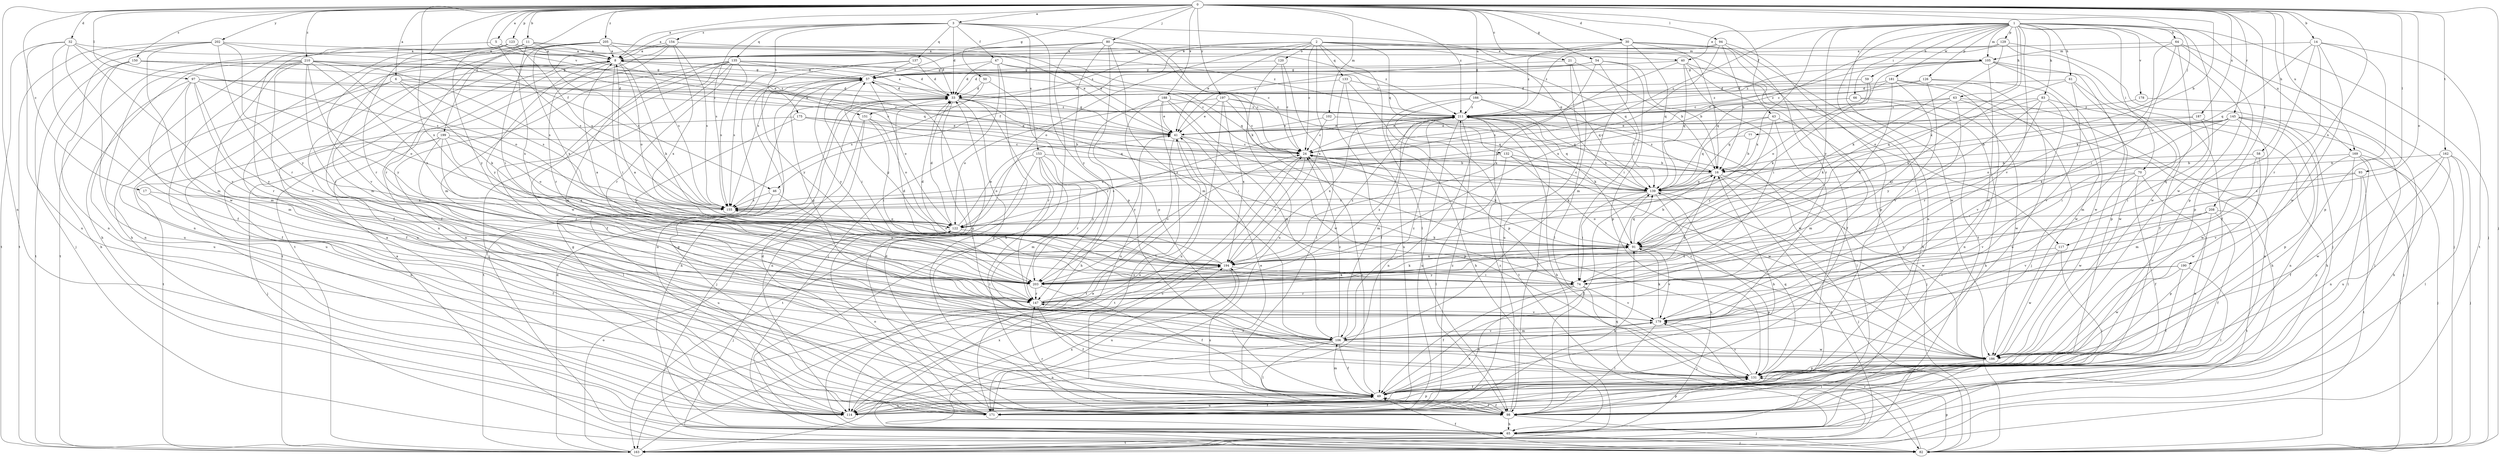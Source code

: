 strict digraph  {
0;
1;
2;
3;
5;
6;
8;
11;
14;
16;
17;
21;
24;
30;
32;
33;
40;
41;
43;
46;
47;
49;
50;
54;
57;
58;
59;
61;
63;
64;
65;
66;
70;
74;
77;
80;
82;
83;
91;
93;
94;
97;
98;
102;
105;
106;
114;
117;
120;
122;
123;
126;
129;
131;
132;
133;
135;
137;
139;
145;
147;
150;
151;
153;
154;
155;
162;
163;
166;
169;
171;
175;
178;
179;
181;
186;
187;
188;
190;
194;
197;
199;
202;
203;
205;
208;
210;
211;
0 -> 3  [label=a];
0 -> 5  [label=a];
0 -> 6  [label=a];
0 -> 8  [label=a];
0 -> 11  [label=b];
0 -> 14  [label=b];
0 -> 16  [label=b];
0 -> 17  [label=c];
0 -> 21  [label=c];
0 -> 30  [label=d];
0 -> 32  [label=d];
0 -> 43  [label=f];
0 -> 46  [label=f];
0 -> 50  [label=g];
0 -> 54  [label=g];
0 -> 58  [label=h];
0 -> 77  [label=j];
0 -> 80  [label=j];
0 -> 82  [label=j];
0 -> 93  [label=l];
0 -> 94  [label=l];
0 -> 97  [label=l];
0 -> 102  [label=m];
0 -> 114  [label=n];
0 -> 117  [label=o];
0 -> 123  [label=p];
0 -> 145  [label=r];
0 -> 150  [label=s];
0 -> 162  [label=t];
0 -> 166  [label=u];
0 -> 169  [label=u];
0 -> 175  [label=v];
0 -> 187  [label=x];
0 -> 188  [label=x];
0 -> 190  [label=x];
0 -> 194  [label=x];
0 -> 197  [label=y];
0 -> 199  [label=y];
0 -> 202  [label=y];
0 -> 205  [label=z];
0 -> 208  [label=z];
0 -> 210  [label=z];
0 -> 211  [label=z];
1 -> 24  [label=c];
1 -> 40  [label=e];
1 -> 59  [label=h];
1 -> 61  [label=h];
1 -> 63  [label=h];
1 -> 64  [label=h];
1 -> 66  [label=i];
1 -> 70  [label=i];
1 -> 82  [label=j];
1 -> 83  [label=k];
1 -> 91  [label=k];
1 -> 105  [label=m];
1 -> 126  [label=p];
1 -> 129  [label=p];
1 -> 131  [label=p];
1 -> 163  [label=t];
1 -> 169  [label=u];
1 -> 171  [label=u];
1 -> 178  [label=v];
1 -> 179  [label=v];
1 -> 181  [label=w];
1 -> 186  [label=w];
1 -> 194  [label=x];
1 -> 203  [label=y];
2 -> 24  [label=c];
2 -> 40  [label=e];
2 -> 41  [label=e];
2 -> 46  [label=f];
2 -> 98  [label=l];
2 -> 105  [label=m];
2 -> 117  [label=o];
2 -> 120  [label=o];
2 -> 122  [label=o];
2 -> 132  [label=q];
2 -> 133  [label=q];
2 -> 151  [label=s];
2 -> 194  [label=x];
3 -> 8  [label=a];
3 -> 33  [label=d];
3 -> 47  [label=f];
3 -> 91  [label=k];
3 -> 131  [label=p];
3 -> 135  [label=q];
3 -> 137  [label=q];
3 -> 139  [label=q];
3 -> 151  [label=s];
3 -> 153  [label=s];
3 -> 154  [label=s];
3 -> 155  [label=s];
5 -> 8  [label=a];
5 -> 65  [label=h];
5 -> 139  [label=q];
5 -> 155  [label=s];
6 -> 24  [label=c];
6 -> 33  [label=d];
6 -> 49  [label=f];
6 -> 91  [label=k];
6 -> 155  [label=s];
6 -> 171  [label=u];
8 -> 57  [label=g];
8 -> 74  [label=i];
8 -> 91  [label=k];
8 -> 122  [label=o];
8 -> 147  [label=r];
8 -> 163  [label=t];
8 -> 171  [label=u];
8 -> 203  [label=y];
8 -> 211  [label=z];
11 -> 8  [label=a];
11 -> 41  [label=e];
11 -> 114  [label=n];
11 -> 147  [label=r];
11 -> 155  [label=s];
11 -> 179  [label=v];
11 -> 194  [label=x];
14 -> 74  [label=i];
14 -> 105  [label=m];
14 -> 131  [label=p];
14 -> 139  [label=q];
14 -> 147  [label=r];
14 -> 163  [label=t];
14 -> 186  [label=w];
16 -> 139  [label=q];
16 -> 155  [label=s];
16 -> 163  [label=t];
16 -> 186  [label=w];
16 -> 211  [label=z];
17 -> 49  [label=f];
17 -> 155  [label=s];
21 -> 16  [label=b];
21 -> 57  [label=g];
21 -> 98  [label=l];
21 -> 171  [label=u];
24 -> 16  [label=b];
24 -> 91  [label=k];
24 -> 163  [label=t];
24 -> 194  [label=x];
30 -> 8  [label=a];
30 -> 16  [label=b];
30 -> 41  [label=e];
30 -> 98  [label=l];
30 -> 106  [label=m];
30 -> 139  [label=q];
30 -> 186  [label=w];
30 -> 211  [label=z];
32 -> 8  [label=a];
32 -> 49  [label=f];
32 -> 106  [label=m];
32 -> 155  [label=s];
32 -> 163  [label=t];
32 -> 171  [label=u];
32 -> 179  [label=v];
33 -> 8  [label=a];
33 -> 65  [label=h];
33 -> 74  [label=i];
33 -> 98  [label=l];
33 -> 131  [label=p];
33 -> 147  [label=r];
33 -> 163  [label=t];
33 -> 211  [label=z];
40 -> 49  [label=f];
40 -> 57  [label=g];
40 -> 65  [label=h];
40 -> 74  [label=i];
40 -> 139  [label=q];
40 -> 155  [label=s];
41 -> 24  [label=c];
41 -> 57  [label=g];
41 -> 114  [label=n];
41 -> 131  [label=p];
41 -> 163  [label=t];
41 -> 203  [label=y];
43 -> 41  [label=e];
43 -> 82  [label=j];
43 -> 106  [label=m];
43 -> 139  [label=q];
43 -> 203  [label=y];
46 -> 155  [label=s];
46 -> 171  [label=u];
46 -> 203  [label=y];
47 -> 24  [label=c];
47 -> 33  [label=d];
47 -> 57  [label=g];
47 -> 82  [label=j];
47 -> 98  [label=l];
47 -> 139  [label=q];
49 -> 16  [label=b];
49 -> 24  [label=c];
49 -> 41  [label=e];
49 -> 98  [label=l];
49 -> 106  [label=m];
49 -> 114  [label=n];
49 -> 171  [label=u];
49 -> 179  [label=v];
50 -> 33  [label=d];
50 -> 147  [label=r];
50 -> 155  [label=s];
54 -> 16  [label=b];
54 -> 33  [label=d];
54 -> 57  [label=g];
54 -> 74  [label=i];
54 -> 131  [label=p];
54 -> 194  [label=x];
57 -> 33  [label=d];
57 -> 74  [label=i];
57 -> 114  [label=n];
57 -> 122  [label=o];
57 -> 203  [label=y];
58 -> 16  [label=b];
58 -> 106  [label=m];
58 -> 186  [label=w];
59 -> 33  [label=d];
59 -> 91  [label=k];
59 -> 122  [label=o];
61 -> 33  [label=d];
61 -> 91  [label=k];
61 -> 106  [label=m];
61 -> 179  [label=v];
61 -> 186  [label=w];
63 -> 65  [label=h];
63 -> 74  [label=i];
63 -> 91  [label=k];
63 -> 114  [label=n];
63 -> 139  [label=q];
63 -> 211  [label=z];
64 -> 8  [label=a];
64 -> 74  [label=i];
64 -> 82  [label=j];
64 -> 91  [label=k];
64 -> 131  [label=p];
64 -> 186  [label=w];
65 -> 24  [label=c];
65 -> 82  [label=j];
65 -> 163  [label=t];
65 -> 194  [label=x];
66 -> 65  [label=h];
66 -> 155  [label=s];
66 -> 186  [label=w];
66 -> 211  [label=z];
70 -> 49  [label=f];
70 -> 114  [label=n];
70 -> 139  [label=q];
70 -> 179  [label=v];
70 -> 186  [label=w];
74 -> 8  [label=a];
74 -> 33  [label=d];
74 -> 49  [label=f];
74 -> 82  [label=j];
74 -> 114  [label=n];
74 -> 147  [label=r];
74 -> 179  [label=v];
77 -> 16  [label=b];
77 -> 24  [label=c];
80 -> 8  [label=a];
80 -> 24  [label=c];
80 -> 65  [label=h];
80 -> 106  [label=m];
80 -> 131  [label=p];
80 -> 139  [label=q];
80 -> 155  [label=s];
80 -> 203  [label=y];
82 -> 8  [label=a];
82 -> 49  [label=f];
82 -> 131  [label=p];
82 -> 179  [label=v];
83 -> 65  [label=h];
83 -> 139  [label=q];
83 -> 147  [label=r];
83 -> 179  [label=v];
83 -> 203  [label=y];
83 -> 211  [label=z];
91 -> 16  [label=b];
91 -> 131  [label=p];
91 -> 139  [label=q];
91 -> 155  [label=s];
91 -> 179  [label=v];
91 -> 194  [label=x];
93 -> 131  [label=p];
93 -> 139  [label=q];
93 -> 155  [label=s];
93 -> 163  [label=t];
94 -> 8  [label=a];
94 -> 16  [label=b];
94 -> 131  [label=p];
94 -> 147  [label=r];
94 -> 194  [label=x];
94 -> 211  [label=z];
97 -> 33  [label=d];
97 -> 49  [label=f];
97 -> 106  [label=m];
97 -> 122  [label=o];
97 -> 147  [label=r];
97 -> 171  [label=u];
97 -> 203  [label=y];
97 -> 211  [label=z];
98 -> 33  [label=d];
98 -> 49  [label=f];
98 -> 65  [label=h];
98 -> 82  [label=j];
98 -> 131  [label=p];
98 -> 147  [label=r];
98 -> 194  [label=x];
98 -> 211  [label=z];
102 -> 24  [label=c];
102 -> 41  [label=e];
102 -> 98  [label=l];
105 -> 24  [label=c];
105 -> 49  [label=f];
105 -> 57  [label=g];
105 -> 106  [label=m];
105 -> 131  [label=p];
105 -> 139  [label=q];
105 -> 186  [label=w];
105 -> 211  [label=z];
106 -> 24  [label=c];
106 -> 49  [label=f];
106 -> 98  [label=l];
106 -> 114  [label=n];
106 -> 179  [label=v];
106 -> 186  [label=w];
106 -> 211  [label=z];
114 -> 8  [label=a];
114 -> 57  [label=g];
114 -> 131  [label=p];
114 -> 194  [label=x];
117 -> 98  [label=l];
117 -> 186  [label=w];
117 -> 194  [label=x];
120 -> 24  [label=c];
120 -> 57  [label=g];
120 -> 98  [label=l];
120 -> 171  [label=u];
122 -> 33  [label=d];
122 -> 41  [label=e];
122 -> 82  [label=j];
122 -> 91  [label=k];
122 -> 211  [label=z];
123 -> 8  [label=a];
123 -> 49  [label=f];
123 -> 65  [label=h];
123 -> 147  [label=r];
123 -> 155  [label=s];
123 -> 203  [label=y];
123 -> 211  [label=z];
126 -> 33  [label=d];
126 -> 171  [label=u];
126 -> 179  [label=v];
126 -> 186  [label=w];
126 -> 211  [label=z];
129 -> 8  [label=a];
129 -> 24  [label=c];
129 -> 49  [label=f];
129 -> 82  [label=j];
129 -> 91  [label=k];
131 -> 49  [label=f];
131 -> 57  [label=g];
131 -> 139  [label=q];
131 -> 179  [label=v];
132 -> 16  [label=b];
132 -> 91  [label=k];
132 -> 98  [label=l];
132 -> 155  [label=s];
132 -> 186  [label=w];
133 -> 33  [label=d];
133 -> 49  [label=f];
133 -> 131  [label=p];
133 -> 139  [label=q];
133 -> 171  [label=u];
135 -> 24  [label=c];
135 -> 33  [label=d];
135 -> 49  [label=f];
135 -> 57  [label=g];
135 -> 82  [label=j];
135 -> 106  [label=m];
135 -> 114  [label=n];
135 -> 147  [label=r];
135 -> 155  [label=s];
135 -> 186  [label=w];
137 -> 33  [label=d];
137 -> 57  [label=g];
137 -> 155  [label=s];
137 -> 203  [label=y];
139 -> 24  [label=c];
139 -> 49  [label=f];
139 -> 65  [label=h];
139 -> 74  [label=i];
139 -> 82  [label=j];
139 -> 155  [label=s];
145 -> 24  [label=c];
145 -> 41  [label=e];
145 -> 65  [label=h];
145 -> 74  [label=i];
145 -> 91  [label=k];
145 -> 98  [label=l];
145 -> 114  [label=n];
145 -> 122  [label=o];
145 -> 186  [label=w];
147 -> 16  [label=b];
147 -> 49  [label=f];
147 -> 91  [label=k];
147 -> 179  [label=v];
147 -> 211  [label=z];
150 -> 41  [label=e];
150 -> 57  [label=g];
150 -> 65  [label=h];
150 -> 163  [label=t];
150 -> 171  [label=u];
150 -> 211  [label=z];
151 -> 41  [label=e];
151 -> 74  [label=i];
151 -> 82  [label=j];
151 -> 114  [label=n];
151 -> 122  [label=o];
153 -> 16  [label=b];
153 -> 98  [label=l];
153 -> 106  [label=m];
153 -> 122  [label=o];
153 -> 147  [label=r];
153 -> 163  [label=t];
153 -> 203  [label=y];
154 -> 8  [label=a];
154 -> 41  [label=e];
154 -> 106  [label=m];
154 -> 114  [label=n];
154 -> 155  [label=s];
154 -> 163  [label=t];
154 -> 194  [label=x];
155 -> 122  [label=o];
162 -> 16  [label=b];
162 -> 82  [label=j];
162 -> 98  [label=l];
162 -> 114  [label=n];
162 -> 171  [label=u];
162 -> 186  [label=w];
163 -> 33  [label=d];
163 -> 41  [label=e];
163 -> 122  [label=o];
163 -> 139  [label=q];
166 -> 65  [label=h];
166 -> 139  [label=q];
166 -> 163  [label=t];
166 -> 186  [label=w];
166 -> 211  [label=z];
169 -> 16  [label=b];
169 -> 49  [label=f];
169 -> 82  [label=j];
169 -> 98  [label=l];
169 -> 163  [label=t];
169 -> 179  [label=v];
171 -> 33  [label=d];
171 -> 49  [label=f];
171 -> 57  [label=g];
171 -> 91  [label=k];
171 -> 122  [label=o];
171 -> 211  [label=z];
175 -> 16  [label=b];
175 -> 41  [label=e];
175 -> 139  [label=q];
175 -> 163  [label=t];
175 -> 203  [label=y];
178 -> 82  [label=j];
178 -> 211  [label=z];
179 -> 57  [label=g];
179 -> 91  [label=k];
179 -> 98  [label=l];
179 -> 106  [label=m];
181 -> 33  [label=d];
181 -> 74  [label=i];
181 -> 82  [label=j];
181 -> 114  [label=n];
181 -> 194  [label=x];
181 -> 211  [label=z];
186 -> 24  [label=c];
186 -> 98  [label=l];
186 -> 131  [label=p];
186 -> 147  [label=r];
187 -> 16  [label=b];
187 -> 41  [label=e];
187 -> 74  [label=i];
187 -> 131  [label=p];
188 -> 41  [label=e];
188 -> 65  [label=h];
188 -> 98  [label=l];
188 -> 106  [label=m];
188 -> 171  [label=u];
188 -> 186  [label=w];
188 -> 211  [label=z];
190 -> 49  [label=f];
190 -> 74  [label=i];
190 -> 98  [label=l];
190 -> 186  [label=w];
190 -> 203  [label=y];
194 -> 33  [label=d];
194 -> 57  [label=g];
194 -> 74  [label=i];
194 -> 171  [label=u];
194 -> 203  [label=y];
197 -> 24  [label=c];
197 -> 41  [label=e];
197 -> 114  [label=n];
197 -> 122  [label=o];
197 -> 139  [label=q];
197 -> 194  [label=x];
197 -> 211  [label=z];
199 -> 24  [label=c];
199 -> 82  [label=j];
199 -> 98  [label=l];
199 -> 114  [label=n];
199 -> 122  [label=o];
199 -> 147  [label=r];
199 -> 194  [label=x];
202 -> 8  [label=a];
202 -> 41  [label=e];
202 -> 82  [label=j];
202 -> 114  [label=n];
202 -> 147  [label=r];
202 -> 163  [label=t];
202 -> 186  [label=w];
202 -> 203  [label=y];
203 -> 8  [label=a];
203 -> 24  [label=c];
203 -> 49  [label=f];
203 -> 91  [label=k];
203 -> 147  [label=r];
203 -> 211  [label=z];
205 -> 8  [label=a];
205 -> 33  [label=d];
205 -> 49  [label=f];
205 -> 74  [label=i];
205 -> 106  [label=m];
205 -> 155  [label=s];
205 -> 194  [label=x];
205 -> 211  [label=z];
208 -> 49  [label=f];
208 -> 122  [label=o];
208 -> 131  [label=p];
208 -> 163  [label=t];
208 -> 179  [label=v];
208 -> 203  [label=y];
210 -> 24  [label=c];
210 -> 57  [label=g];
210 -> 98  [label=l];
210 -> 106  [label=m];
210 -> 114  [label=n];
210 -> 122  [label=o];
210 -> 147  [label=r];
210 -> 155  [label=s];
210 -> 163  [label=t];
210 -> 179  [label=v];
210 -> 194  [label=x];
210 -> 203  [label=y];
211 -> 41  [label=e];
211 -> 65  [label=h];
211 -> 91  [label=k];
211 -> 98  [label=l];
211 -> 106  [label=m];
211 -> 114  [label=n];
211 -> 139  [label=q];
211 -> 171  [label=u];
211 -> 194  [label=x];
}
